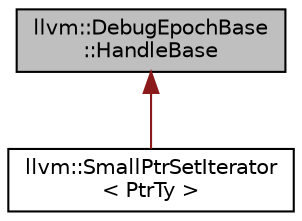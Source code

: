 digraph "llvm::DebugEpochBase::HandleBase"
{
 // LATEX_PDF_SIZE
  bgcolor="transparent";
  edge [fontname="Helvetica",fontsize="10",labelfontname="Helvetica",labelfontsize="10"];
  node [fontname="Helvetica",fontsize="10",shape=record];
  Node1 [label="llvm::DebugEpochBase\l::HandleBase",height=0.2,width=0.4,color="black", fillcolor="grey75", style="filled", fontcolor="black",tooltip="A base class for iterator classes (\"handles\") that wish to poll for iterator invalidating modificatio..."];
  Node1 -> Node2 [dir="back",color="firebrick4",fontsize="10",style="solid",fontname="Helvetica"];
  Node2 [label="llvm::SmallPtrSetIterator\l\< PtrTy \>",height=0.2,width=0.4,color="black",URL="$classllvm_1_1SmallPtrSetIterator.html",tooltip="SmallPtrSetIterator - This implements a const_iterator for SmallPtrSet."];
}
